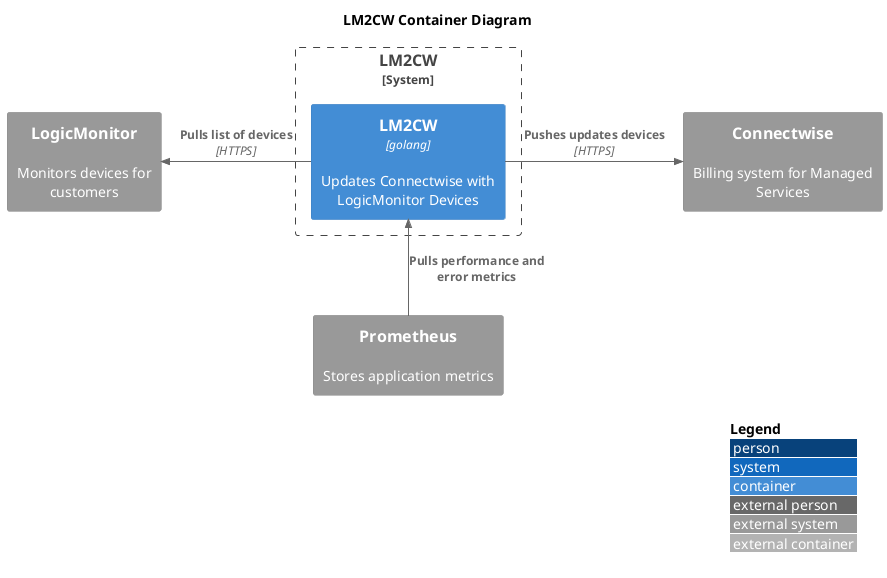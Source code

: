 @startuml

!include <c4/C4_Container.puml>
!include <office/Users/user.puml>
!include <office/Databases/database_availability_group.puml>
!include <logos/go.puml>

LAYOUT_WITH_LEGEND()

title LM2CW Container Diagram

System_Ext(lm, LogicMonitor, Monitors devices for customers)
System_Boundary(lm2cw, LM2CW) {
    Container(app, LM2CW, "golang", "Updates Connectwise with LogicMonitor Devices")

}
System_Ext(prom, Prometheus, "Stores application metrics")
System_Ext(cw, Connectwise, Billing system for Managed Services)

Rel_L(app, lm, "Pulls list of devices", HTTPS)
Rel_R(app, cw, "Pushes updates devices", HTTPS)
Rel_U(prom, app, "Pulls performance and error metrics")

@enduml